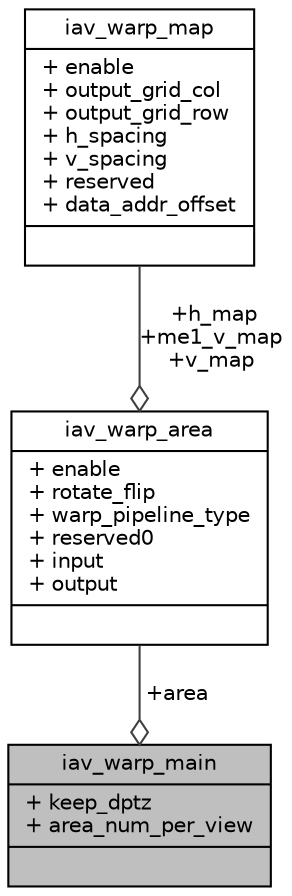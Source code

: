 digraph "iav_warp_main"
{
 // INTERACTIVE_SVG=YES
 // LATEX_PDF_SIZE
  bgcolor="transparent";
  edge [fontname="Helvetica",fontsize="10",labelfontname="Helvetica",labelfontsize="10"];
  node [fontname="Helvetica",fontsize="10",shape=record];
  Node1 [label="{iav_warp_main\n|+ keep_dptz\l+ area_num_per_view\l|}",height=0.2,width=0.4,color="black", fillcolor="grey75", style="filled", fontcolor="black",tooltip=" "];
  Node2 -> Node1 [color="grey25",fontsize="10",style="solid",label=" +area" ,arrowhead="odiamond",fontname="Helvetica"];
  Node2 [label="{iav_warp_area\n|+ enable\l+ rotate_flip\l+ warp_pipeline_type\l+ reserved0\l+ input\l+ output\l|}",height=0.2,width=0.4,color="black",URL="$dd/d95/structiav__warp__area.html",tooltip=" "];
  Node3 -> Node2 [color="grey25",fontsize="10",style="solid",label=" +h_map\n+me1_v_map\n+v_map" ,arrowhead="odiamond",fontname="Helvetica"];
  Node3 [label="{iav_warp_map\n|+ enable\l+ output_grid_col\l+ output_grid_row\l+ h_spacing\l+ v_spacing\l+ reserved\l+ data_addr_offset\l|}",height=0.2,width=0.4,color="black",URL="$db/d84/structiav__warp__map.html",tooltip=" "];
}
